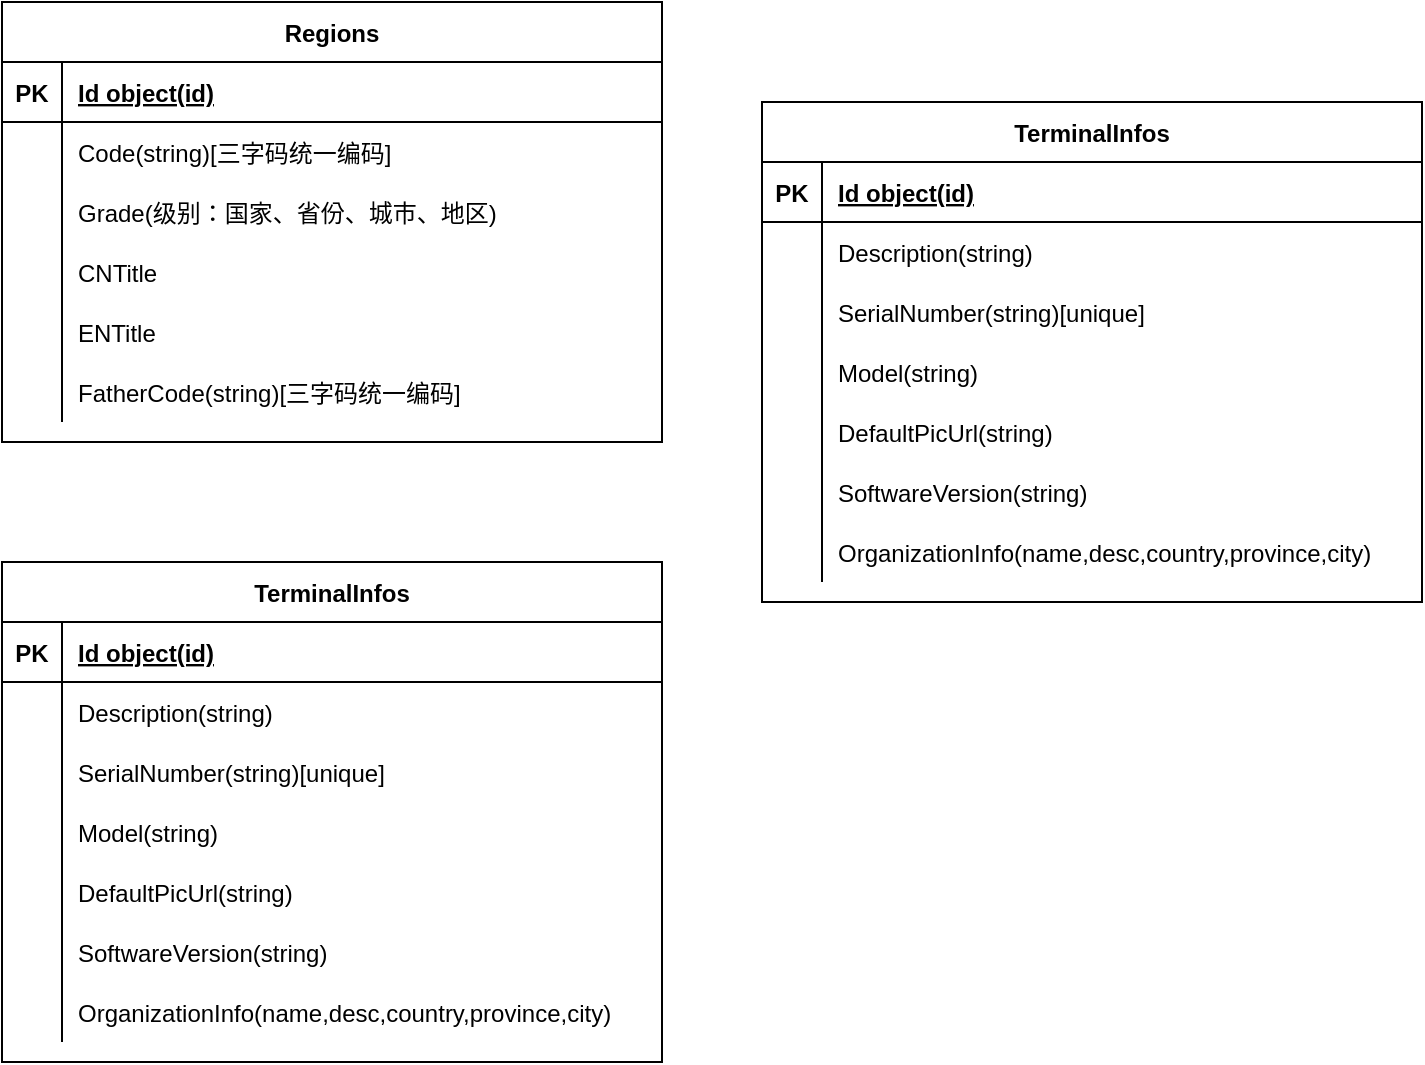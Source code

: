 <mxfile version="14.9.6" type="github">
  <diagram id="R2lEEEUBdFMjLlhIrx00" name="Page-1">
    <mxGraphModel dx="1156" dy="590" grid="1" gridSize="10" guides="1" tooltips="1" connect="1" arrows="1" fold="1" page="1" pageScale="1" pageWidth="850" pageHeight="1100" math="0" shadow="0" extFonts="Permanent Marker^https://fonts.googleapis.com/css?family=Permanent+Marker">
      <root>
        <mxCell id="0" />
        <mxCell id="1" parent="0" />
        <mxCell id="NXn6PCg6-Ud2dN9pKlLt-1" value="TerminalInfos" style="shape=table;startSize=30;container=1;collapsible=1;childLayout=tableLayout;fixedRows=1;rowLines=0;fontStyle=1;align=center;resizeLast=1;" vertex="1" parent="1">
          <mxGeometry x="50" y="300" width="330" height="250" as="geometry" />
        </mxCell>
        <mxCell id="NXn6PCg6-Ud2dN9pKlLt-2" value="" style="shape=partialRectangle;collapsible=0;dropTarget=0;pointerEvents=0;fillColor=none;points=[[0,0.5],[1,0.5]];portConstraint=eastwest;top=0;left=0;right=0;bottom=1;" vertex="1" parent="NXn6PCg6-Ud2dN9pKlLt-1">
          <mxGeometry y="30" width="330" height="30" as="geometry" />
        </mxCell>
        <mxCell id="NXn6PCg6-Ud2dN9pKlLt-3" value="PK" style="shape=partialRectangle;overflow=hidden;connectable=0;fillColor=none;top=0;left=0;bottom=0;right=0;fontStyle=1;" vertex="1" parent="NXn6PCg6-Ud2dN9pKlLt-2">
          <mxGeometry width="30" height="30" as="geometry" />
        </mxCell>
        <mxCell id="NXn6PCg6-Ud2dN9pKlLt-4" value="Id object(id)" style="shape=partialRectangle;overflow=hidden;connectable=0;fillColor=none;top=0;left=0;bottom=0;right=0;align=left;spacingLeft=6;fontStyle=5;" vertex="1" parent="NXn6PCg6-Ud2dN9pKlLt-2">
          <mxGeometry x="30" width="300" height="30" as="geometry" />
        </mxCell>
        <mxCell id="NXn6PCg6-Ud2dN9pKlLt-5" value="" style="shape=partialRectangle;collapsible=0;dropTarget=0;pointerEvents=0;fillColor=none;points=[[0,0.5],[1,0.5]];portConstraint=eastwest;top=0;left=0;right=0;bottom=0;" vertex="1" parent="NXn6PCg6-Ud2dN9pKlLt-1">
          <mxGeometry y="60" width="330" height="30" as="geometry" />
        </mxCell>
        <mxCell id="NXn6PCg6-Ud2dN9pKlLt-6" value="" style="shape=partialRectangle;overflow=hidden;connectable=0;fillColor=none;top=0;left=0;bottom=0;right=0;" vertex="1" parent="NXn6PCg6-Ud2dN9pKlLt-5">
          <mxGeometry width="30" height="30" as="geometry" />
        </mxCell>
        <mxCell id="NXn6PCg6-Ud2dN9pKlLt-7" value="Description(string)" style="shape=partialRectangle;overflow=hidden;connectable=0;fillColor=none;top=0;left=0;bottom=0;right=0;align=left;spacingLeft=6;" vertex="1" parent="NXn6PCg6-Ud2dN9pKlLt-5">
          <mxGeometry x="30" width="300" height="30" as="geometry" />
        </mxCell>
        <mxCell id="NXn6PCg6-Ud2dN9pKlLt-9" value="" style="shape=partialRectangle;collapsible=0;dropTarget=0;pointerEvents=0;fillColor=none;points=[[0,0.5],[1,0.5]];portConstraint=eastwest;top=0;left=0;right=0;bottom=0;" vertex="1" parent="NXn6PCg6-Ud2dN9pKlLt-1">
          <mxGeometry y="90" width="330" height="30" as="geometry" />
        </mxCell>
        <mxCell id="NXn6PCg6-Ud2dN9pKlLt-10" value="" style="shape=partialRectangle;overflow=hidden;connectable=0;fillColor=none;top=0;left=0;bottom=0;right=0;" vertex="1" parent="NXn6PCg6-Ud2dN9pKlLt-9">
          <mxGeometry width="30" height="30" as="geometry" />
        </mxCell>
        <mxCell id="NXn6PCg6-Ud2dN9pKlLt-11" value="SerialNumber(string)[unique]" style="shape=partialRectangle;overflow=hidden;connectable=0;fillColor=none;top=0;left=0;bottom=0;right=0;align=left;spacingLeft=6;" vertex="1" parent="NXn6PCg6-Ud2dN9pKlLt-9">
          <mxGeometry x="30" width="300" height="30" as="geometry" />
        </mxCell>
        <mxCell id="NXn6PCg6-Ud2dN9pKlLt-12" value="" style="shape=partialRectangle;collapsible=0;dropTarget=0;pointerEvents=0;fillColor=none;points=[[0,0.5],[1,0.5]];portConstraint=eastwest;top=0;left=0;right=0;bottom=0;" vertex="1" parent="NXn6PCg6-Ud2dN9pKlLt-1">
          <mxGeometry y="120" width="330" height="30" as="geometry" />
        </mxCell>
        <mxCell id="NXn6PCg6-Ud2dN9pKlLt-13" value="" style="shape=partialRectangle;overflow=hidden;connectable=0;fillColor=none;top=0;left=0;bottom=0;right=0;" vertex="1" parent="NXn6PCg6-Ud2dN9pKlLt-12">
          <mxGeometry width="30" height="30" as="geometry" />
        </mxCell>
        <mxCell id="NXn6PCg6-Ud2dN9pKlLt-14" value="Model(string)" style="shape=partialRectangle;overflow=hidden;connectable=0;fillColor=none;top=0;left=0;bottom=0;right=0;align=left;spacingLeft=6;" vertex="1" parent="NXn6PCg6-Ud2dN9pKlLt-12">
          <mxGeometry x="30" width="300" height="30" as="geometry" />
        </mxCell>
        <mxCell id="NXn6PCg6-Ud2dN9pKlLt-15" value="" style="shape=partialRectangle;collapsible=0;dropTarget=0;pointerEvents=0;fillColor=none;points=[[0,0.5],[1,0.5]];portConstraint=eastwest;top=0;left=0;right=0;bottom=0;" vertex="1" parent="NXn6PCg6-Ud2dN9pKlLt-1">
          <mxGeometry y="150" width="330" height="30" as="geometry" />
        </mxCell>
        <mxCell id="NXn6PCg6-Ud2dN9pKlLt-16" value="" style="shape=partialRectangle;overflow=hidden;connectable=0;fillColor=none;top=0;left=0;bottom=0;right=0;" vertex="1" parent="NXn6PCg6-Ud2dN9pKlLt-15">
          <mxGeometry width="30" height="30" as="geometry" />
        </mxCell>
        <mxCell id="NXn6PCg6-Ud2dN9pKlLt-17" value="DefaultPicUrl(string)" style="shape=partialRectangle;overflow=hidden;connectable=0;fillColor=none;top=0;left=0;bottom=0;right=0;align=left;spacingLeft=6;" vertex="1" parent="NXn6PCg6-Ud2dN9pKlLt-15">
          <mxGeometry x="30" width="300" height="30" as="geometry" />
        </mxCell>
        <mxCell id="NXn6PCg6-Ud2dN9pKlLt-18" value="" style="shape=partialRectangle;collapsible=0;dropTarget=0;pointerEvents=0;fillColor=none;points=[[0,0.5],[1,0.5]];portConstraint=eastwest;top=0;left=0;right=0;bottom=0;" vertex="1" parent="NXn6PCg6-Ud2dN9pKlLt-1">
          <mxGeometry y="180" width="330" height="30" as="geometry" />
        </mxCell>
        <mxCell id="NXn6PCg6-Ud2dN9pKlLt-19" value="" style="shape=partialRectangle;overflow=hidden;connectable=0;fillColor=none;top=0;left=0;bottom=0;right=0;" vertex="1" parent="NXn6PCg6-Ud2dN9pKlLt-18">
          <mxGeometry width="30" height="30" as="geometry" />
        </mxCell>
        <mxCell id="NXn6PCg6-Ud2dN9pKlLt-20" value="SoftwareVersion(string)" style="shape=partialRectangle;overflow=hidden;connectable=0;fillColor=none;top=0;left=0;bottom=0;right=0;align=left;spacingLeft=6;" vertex="1" parent="NXn6PCg6-Ud2dN9pKlLt-18">
          <mxGeometry x="30" width="300" height="30" as="geometry" />
        </mxCell>
        <mxCell id="NXn6PCg6-Ud2dN9pKlLt-21" value="" style="shape=partialRectangle;collapsible=0;dropTarget=0;pointerEvents=0;fillColor=none;points=[[0,0.5],[1,0.5]];portConstraint=eastwest;top=0;left=0;right=0;bottom=0;" vertex="1" parent="NXn6PCg6-Ud2dN9pKlLt-1">
          <mxGeometry y="210" width="330" height="30" as="geometry" />
        </mxCell>
        <mxCell id="NXn6PCg6-Ud2dN9pKlLt-22" value="" style="shape=partialRectangle;overflow=hidden;connectable=0;fillColor=none;top=0;left=0;bottom=0;right=0;" vertex="1" parent="NXn6PCg6-Ud2dN9pKlLt-21">
          <mxGeometry width="30" height="30" as="geometry" />
        </mxCell>
        <mxCell id="NXn6PCg6-Ud2dN9pKlLt-23" value="OrganizationInfo(name,desc,country,province,city)" style="shape=partialRectangle;overflow=hidden;connectable=0;fillColor=none;top=0;left=0;bottom=0;right=0;align=left;spacingLeft=6;" vertex="1" parent="NXn6PCg6-Ud2dN9pKlLt-21">
          <mxGeometry x="30" width="300" height="30" as="geometry" />
        </mxCell>
        <mxCell id="NXn6PCg6-Ud2dN9pKlLt-24" value="Regions" style="shape=table;startSize=30;container=1;collapsible=1;childLayout=tableLayout;fixedRows=1;rowLines=0;fontStyle=1;align=center;resizeLast=1;" vertex="1" parent="1">
          <mxGeometry x="50" y="20" width="330" height="220" as="geometry" />
        </mxCell>
        <mxCell id="NXn6PCg6-Ud2dN9pKlLt-25" value="" style="shape=partialRectangle;collapsible=0;dropTarget=0;pointerEvents=0;fillColor=none;points=[[0,0.5],[1,0.5]];portConstraint=eastwest;top=0;left=0;right=0;bottom=1;" vertex="1" parent="NXn6PCg6-Ud2dN9pKlLt-24">
          <mxGeometry y="30" width="330" height="30" as="geometry" />
        </mxCell>
        <mxCell id="NXn6PCg6-Ud2dN9pKlLt-26" value="PK" style="shape=partialRectangle;overflow=hidden;connectable=0;fillColor=none;top=0;left=0;bottom=0;right=0;fontStyle=1;" vertex="1" parent="NXn6PCg6-Ud2dN9pKlLt-25">
          <mxGeometry width="30" height="30" as="geometry" />
        </mxCell>
        <mxCell id="NXn6PCg6-Ud2dN9pKlLt-27" value="Id object(id)" style="shape=partialRectangle;overflow=hidden;connectable=0;fillColor=none;top=0;left=0;bottom=0;right=0;align=left;spacingLeft=6;fontStyle=5;" vertex="1" parent="NXn6PCg6-Ud2dN9pKlLt-25">
          <mxGeometry x="30" width="300" height="30" as="geometry" />
        </mxCell>
        <mxCell id="NXn6PCg6-Ud2dN9pKlLt-28" value="" style="shape=partialRectangle;collapsible=0;dropTarget=0;pointerEvents=0;fillColor=none;points=[[0,0.5],[1,0.5]];portConstraint=eastwest;top=0;left=0;right=0;bottom=0;" vertex="1" parent="NXn6PCg6-Ud2dN9pKlLt-24">
          <mxGeometry y="60" width="330" height="30" as="geometry" />
        </mxCell>
        <mxCell id="NXn6PCg6-Ud2dN9pKlLt-29" value="" style="shape=partialRectangle;overflow=hidden;connectable=0;fillColor=none;top=0;left=0;bottom=0;right=0;" vertex="1" parent="NXn6PCg6-Ud2dN9pKlLt-28">
          <mxGeometry width="30" height="30" as="geometry" />
        </mxCell>
        <mxCell id="NXn6PCg6-Ud2dN9pKlLt-30" value="Code(string)[三字码统一编码]" style="shape=partialRectangle;overflow=hidden;connectable=0;fillColor=none;top=0;left=0;bottom=0;right=0;align=left;spacingLeft=6;" vertex="1" parent="NXn6PCg6-Ud2dN9pKlLt-28">
          <mxGeometry x="30" width="300" height="30" as="geometry" />
        </mxCell>
        <mxCell id="NXn6PCg6-Ud2dN9pKlLt-31" value="" style="shape=partialRectangle;collapsible=0;dropTarget=0;pointerEvents=0;fillColor=none;points=[[0,0.5],[1,0.5]];portConstraint=eastwest;top=0;left=0;right=0;bottom=0;" vertex="1" parent="NXn6PCg6-Ud2dN9pKlLt-24">
          <mxGeometry y="90" width="330" height="30" as="geometry" />
        </mxCell>
        <mxCell id="NXn6PCg6-Ud2dN9pKlLt-32" value="" style="shape=partialRectangle;overflow=hidden;connectable=0;fillColor=none;top=0;left=0;bottom=0;right=0;" vertex="1" parent="NXn6PCg6-Ud2dN9pKlLt-31">
          <mxGeometry width="30" height="30" as="geometry" />
        </mxCell>
        <mxCell id="NXn6PCg6-Ud2dN9pKlLt-33" value="Grade(级别：国家、省份、城市、地区)" style="shape=partialRectangle;overflow=hidden;connectable=0;fillColor=none;top=0;left=0;bottom=0;right=0;align=left;spacingLeft=6;" vertex="1" parent="NXn6PCg6-Ud2dN9pKlLt-31">
          <mxGeometry x="30" width="300" height="30" as="geometry" />
        </mxCell>
        <mxCell id="NXn6PCg6-Ud2dN9pKlLt-34" value="" style="shape=partialRectangle;collapsible=0;dropTarget=0;pointerEvents=0;fillColor=none;points=[[0,0.5],[1,0.5]];portConstraint=eastwest;top=0;left=0;right=0;bottom=0;" vertex="1" parent="NXn6PCg6-Ud2dN9pKlLt-24">
          <mxGeometry y="120" width="330" height="30" as="geometry" />
        </mxCell>
        <mxCell id="NXn6PCg6-Ud2dN9pKlLt-35" value="" style="shape=partialRectangle;overflow=hidden;connectable=0;fillColor=none;top=0;left=0;bottom=0;right=0;" vertex="1" parent="NXn6PCg6-Ud2dN9pKlLt-34">
          <mxGeometry width="30" height="30" as="geometry" />
        </mxCell>
        <mxCell id="NXn6PCg6-Ud2dN9pKlLt-36" value="CNTitle" style="shape=partialRectangle;overflow=hidden;connectable=0;fillColor=none;top=0;left=0;bottom=0;right=0;align=left;spacingLeft=6;" vertex="1" parent="NXn6PCg6-Ud2dN9pKlLt-34">
          <mxGeometry x="30" width="300" height="30" as="geometry" />
        </mxCell>
        <mxCell id="NXn6PCg6-Ud2dN9pKlLt-37" value="" style="shape=partialRectangle;collapsible=0;dropTarget=0;pointerEvents=0;fillColor=none;points=[[0,0.5],[1,0.5]];portConstraint=eastwest;top=0;left=0;right=0;bottom=0;" vertex="1" parent="NXn6PCg6-Ud2dN9pKlLt-24">
          <mxGeometry y="150" width="330" height="30" as="geometry" />
        </mxCell>
        <mxCell id="NXn6PCg6-Ud2dN9pKlLt-38" value="" style="shape=partialRectangle;overflow=hidden;connectable=0;fillColor=none;top=0;left=0;bottom=0;right=0;" vertex="1" parent="NXn6PCg6-Ud2dN9pKlLt-37">
          <mxGeometry width="30" height="30" as="geometry" />
        </mxCell>
        <mxCell id="NXn6PCg6-Ud2dN9pKlLt-39" value="ENTitle" style="shape=partialRectangle;overflow=hidden;connectable=0;fillColor=none;top=0;left=0;bottom=0;right=0;align=left;spacingLeft=6;" vertex="1" parent="NXn6PCg6-Ud2dN9pKlLt-37">
          <mxGeometry x="30" width="300" height="30" as="geometry" />
        </mxCell>
        <mxCell id="NXn6PCg6-Ud2dN9pKlLt-40" value="" style="shape=partialRectangle;collapsible=0;dropTarget=0;pointerEvents=0;fillColor=none;points=[[0,0.5],[1,0.5]];portConstraint=eastwest;top=0;left=0;right=0;bottom=0;" vertex="1" parent="NXn6PCg6-Ud2dN9pKlLt-24">
          <mxGeometry y="180" width="330" height="30" as="geometry" />
        </mxCell>
        <mxCell id="NXn6PCg6-Ud2dN9pKlLt-41" value="" style="shape=partialRectangle;overflow=hidden;connectable=0;fillColor=none;top=0;left=0;bottom=0;right=0;" vertex="1" parent="NXn6PCg6-Ud2dN9pKlLt-40">
          <mxGeometry width="30" height="30" as="geometry" />
        </mxCell>
        <mxCell id="NXn6PCg6-Ud2dN9pKlLt-42" value="FatherCode(string)[三字码统一编码]" style="shape=partialRectangle;overflow=hidden;connectable=0;fillColor=none;top=0;left=0;bottom=0;right=0;align=left;spacingLeft=6;" vertex="1" parent="NXn6PCg6-Ud2dN9pKlLt-40">
          <mxGeometry x="30" width="300" height="30" as="geometry" />
        </mxCell>
        <mxCell id="NXn6PCg6-Ud2dN9pKlLt-46" value="TerminalInfos" style="shape=table;startSize=30;container=1;collapsible=1;childLayout=tableLayout;fixedRows=1;rowLines=0;fontStyle=1;align=center;resizeLast=1;" vertex="1" parent="1">
          <mxGeometry x="430" y="70" width="330" height="250" as="geometry" />
        </mxCell>
        <mxCell id="NXn6PCg6-Ud2dN9pKlLt-47" value="" style="shape=partialRectangle;collapsible=0;dropTarget=0;pointerEvents=0;fillColor=none;points=[[0,0.5],[1,0.5]];portConstraint=eastwest;top=0;left=0;right=0;bottom=1;" vertex="1" parent="NXn6PCg6-Ud2dN9pKlLt-46">
          <mxGeometry y="30" width="330" height="30" as="geometry" />
        </mxCell>
        <mxCell id="NXn6PCg6-Ud2dN9pKlLt-48" value="PK" style="shape=partialRectangle;overflow=hidden;connectable=0;fillColor=none;top=0;left=0;bottom=0;right=0;fontStyle=1;" vertex="1" parent="NXn6PCg6-Ud2dN9pKlLt-47">
          <mxGeometry width="30" height="30" as="geometry" />
        </mxCell>
        <mxCell id="NXn6PCg6-Ud2dN9pKlLt-49" value="Id object(id)" style="shape=partialRectangle;overflow=hidden;connectable=0;fillColor=none;top=0;left=0;bottom=0;right=0;align=left;spacingLeft=6;fontStyle=5;" vertex="1" parent="NXn6PCg6-Ud2dN9pKlLt-47">
          <mxGeometry x="30" width="300" height="30" as="geometry" />
        </mxCell>
        <mxCell id="NXn6PCg6-Ud2dN9pKlLt-50" value="" style="shape=partialRectangle;collapsible=0;dropTarget=0;pointerEvents=0;fillColor=none;points=[[0,0.5],[1,0.5]];portConstraint=eastwest;top=0;left=0;right=0;bottom=0;" vertex="1" parent="NXn6PCg6-Ud2dN9pKlLt-46">
          <mxGeometry y="60" width="330" height="30" as="geometry" />
        </mxCell>
        <mxCell id="NXn6PCg6-Ud2dN9pKlLt-51" value="" style="shape=partialRectangle;overflow=hidden;connectable=0;fillColor=none;top=0;left=0;bottom=0;right=0;" vertex="1" parent="NXn6PCg6-Ud2dN9pKlLt-50">
          <mxGeometry width="30" height="30" as="geometry" />
        </mxCell>
        <mxCell id="NXn6PCg6-Ud2dN9pKlLt-52" value="Description(string)" style="shape=partialRectangle;overflow=hidden;connectable=0;fillColor=none;top=0;left=0;bottom=0;right=0;align=left;spacingLeft=6;" vertex="1" parent="NXn6PCg6-Ud2dN9pKlLt-50">
          <mxGeometry x="30" width="300" height="30" as="geometry" />
        </mxCell>
        <mxCell id="NXn6PCg6-Ud2dN9pKlLt-53" value="" style="shape=partialRectangle;collapsible=0;dropTarget=0;pointerEvents=0;fillColor=none;points=[[0,0.5],[1,0.5]];portConstraint=eastwest;top=0;left=0;right=0;bottom=0;" vertex="1" parent="NXn6PCg6-Ud2dN9pKlLt-46">
          <mxGeometry y="90" width="330" height="30" as="geometry" />
        </mxCell>
        <mxCell id="NXn6PCg6-Ud2dN9pKlLt-54" value="" style="shape=partialRectangle;overflow=hidden;connectable=0;fillColor=none;top=0;left=0;bottom=0;right=0;" vertex="1" parent="NXn6PCg6-Ud2dN9pKlLt-53">
          <mxGeometry width="30" height="30" as="geometry" />
        </mxCell>
        <mxCell id="NXn6PCg6-Ud2dN9pKlLt-55" value="SerialNumber(string)[unique]" style="shape=partialRectangle;overflow=hidden;connectable=0;fillColor=none;top=0;left=0;bottom=0;right=0;align=left;spacingLeft=6;" vertex="1" parent="NXn6PCg6-Ud2dN9pKlLt-53">
          <mxGeometry x="30" width="300" height="30" as="geometry" />
        </mxCell>
        <mxCell id="NXn6PCg6-Ud2dN9pKlLt-56" value="" style="shape=partialRectangle;collapsible=0;dropTarget=0;pointerEvents=0;fillColor=none;points=[[0,0.5],[1,0.5]];portConstraint=eastwest;top=0;left=0;right=0;bottom=0;" vertex="1" parent="NXn6PCg6-Ud2dN9pKlLt-46">
          <mxGeometry y="120" width="330" height="30" as="geometry" />
        </mxCell>
        <mxCell id="NXn6PCg6-Ud2dN9pKlLt-57" value="" style="shape=partialRectangle;overflow=hidden;connectable=0;fillColor=none;top=0;left=0;bottom=0;right=0;" vertex="1" parent="NXn6PCg6-Ud2dN9pKlLt-56">
          <mxGeometry width="30" height="30" as="geometry" />
        </mxCell>
        <mxCell id="NXn6PCg6-Ud2dN9pKlLt-58" value="Model(string)" style="shape=partialRectangle;overflow=hidden;connectable=0;fillColor=none;top=0;left=0;bottom=0;right=0;align=left;spacingLeft=6;" vertex="1" parent="NXn6PCg6-Ud2dN9pKlLt-56">
          <mxGeometry x="30" width="300" height="30" as="geometry" />
        </mxCell>
        <mxCell id="NXn6PCg6-Ud2dN9pKlLt-59" value="" style="shape=partialRectangle;collapsible=0;dropTarget=0;pointerEvents=0;fillColor=none;points=[[0,0.5],[1,0.5]];portConstraint=eastwest;top=0;left=0;right=0;bottom=0;" vertex="1" parent="NXn6PCg6-Ud2dN9pKlLt-46">
          <mxGeometry y="150" width="330" height="30" as="geometry" />
        </mxCell>
        <mxCell id="NXn6PCg6-Ud2dN9pKlLt-60" value="" style="shape=partialRectangle;overflow=hidden;connectable=0;fillColor=none;top=0;left=0;bottom=0;right=0;" vertex="1" parent="NXn6PCg6-Ud2dN9pKlLt-59">
          <mxGeometry width="30" height="30" as="geometry" />
        </mxCell>
        <mxCell id="NXn6PCg6-Ud2dN9pKlLt-61" value="DefaultPicUrl(string)" style="shape=partialRectangle;overflow=hidden;connectable=0;fillColor=none;top=0;left=0;bottom=0;right=0;align=left;spacingLeft=6;" vertex="1" parent="NXn6PCg6-Ud2dN9pKlLt-59">
          <mxGeometry x="30" width="300" height="30" as="geometry" />
        </mxCell>
        <mxCell id="NXn6PCg6-Ud2dN9pKlLt-62" value="" style="shape=partialRectangle;collapsible=0;dropTarget=0;pointerEvents=0;fillColor=none;points=[[0,0.5],[1,0.5]];portConstraint=eastwest;top=0;left=0;right=0;bottom=0;" vertex="1" parent="NXn6PCg6-Ud2dN9pKlLt-46">
          <mxGeometry y="180" width="330" height="30" as="geometry" />
        </mxCell>
        <mxCell id="NXn6PCg6-Ud2dN9pKlLt-63" value="" style="shape=partialRectangle;overflow=hidden;connectable=0;fillColor=none;top=0;left=0;bottom=0;right=0;" vertex="1" parent="NXn6PCg6-Ud2dN9pKlLt-62">
          <mxGeometry width="30" height="30" as="geometry" />
        </mxCell>
        <mxCell id="NXn6PCg6-Ud2dN9pKlLt-64" value="SoftwareVersion(string)" style="shape=partialRectangle;overflow=hidden;connectable=0;fillColor=none;top=0;left=0;bottom=0;right=0;align=left;spacingLeft=6;" vertex="1" parent="NXn6PCg6-Ud2dN9pKlLt-62">
          <mxGeometry x="30" width="300" height="30" as="geometry" />
        </mxCell>
        <mxCell id="NXn6PCg6-Ud2dN9pKlLt-65" value="" style="shape=partialRectangle;collapsible=0;dropTarget=0;pointerEvents=0;fillColor=none;points=[[0,0.5],[1,0.5]];portConstraint=eastwest;top=0;left=0;right=0;bottom=0;" vertex="1" parent="NXn6PCg6-Ud2dN9pKlLt-46">
          <mxGeometry y="210" width="330" height="30" as="geometry" />
        </mxCell>
        <mxCell id="NXn6PCg6-Ud2dN9pKlLt-66" value="" style="shape=partialRectangle;overflow=hidden;connectable=0;fillColor=none;top=0;left=0;bottom=0;right=0;" vertex="1" parent="NXn6PCg6-Ud2dN9pKlLt-65">
          <mxGeometry width="30" height="30" as="geometry" />
        </mxCell>
        <mxCell id="NXn6PCg6-Ud2dN9pKlLt-67" value="OrganizationInfo(name,desc,country,province,city)" style="shape=partialRectangle;overflow=hidden;connectable=0;fillColor=none;top=0;left=0;bottom=0;right=0;align=left;spacingLeft=6;" vertex="1" parent="NXn6PCg6-Ud2dN9pKlLt-65">
          <mxGeometry x="30" width="300" height="30" as="geometry" />
        </mxCell>
      </root>
    </mxGraphModel>
  </diagram>
</mxfile>
